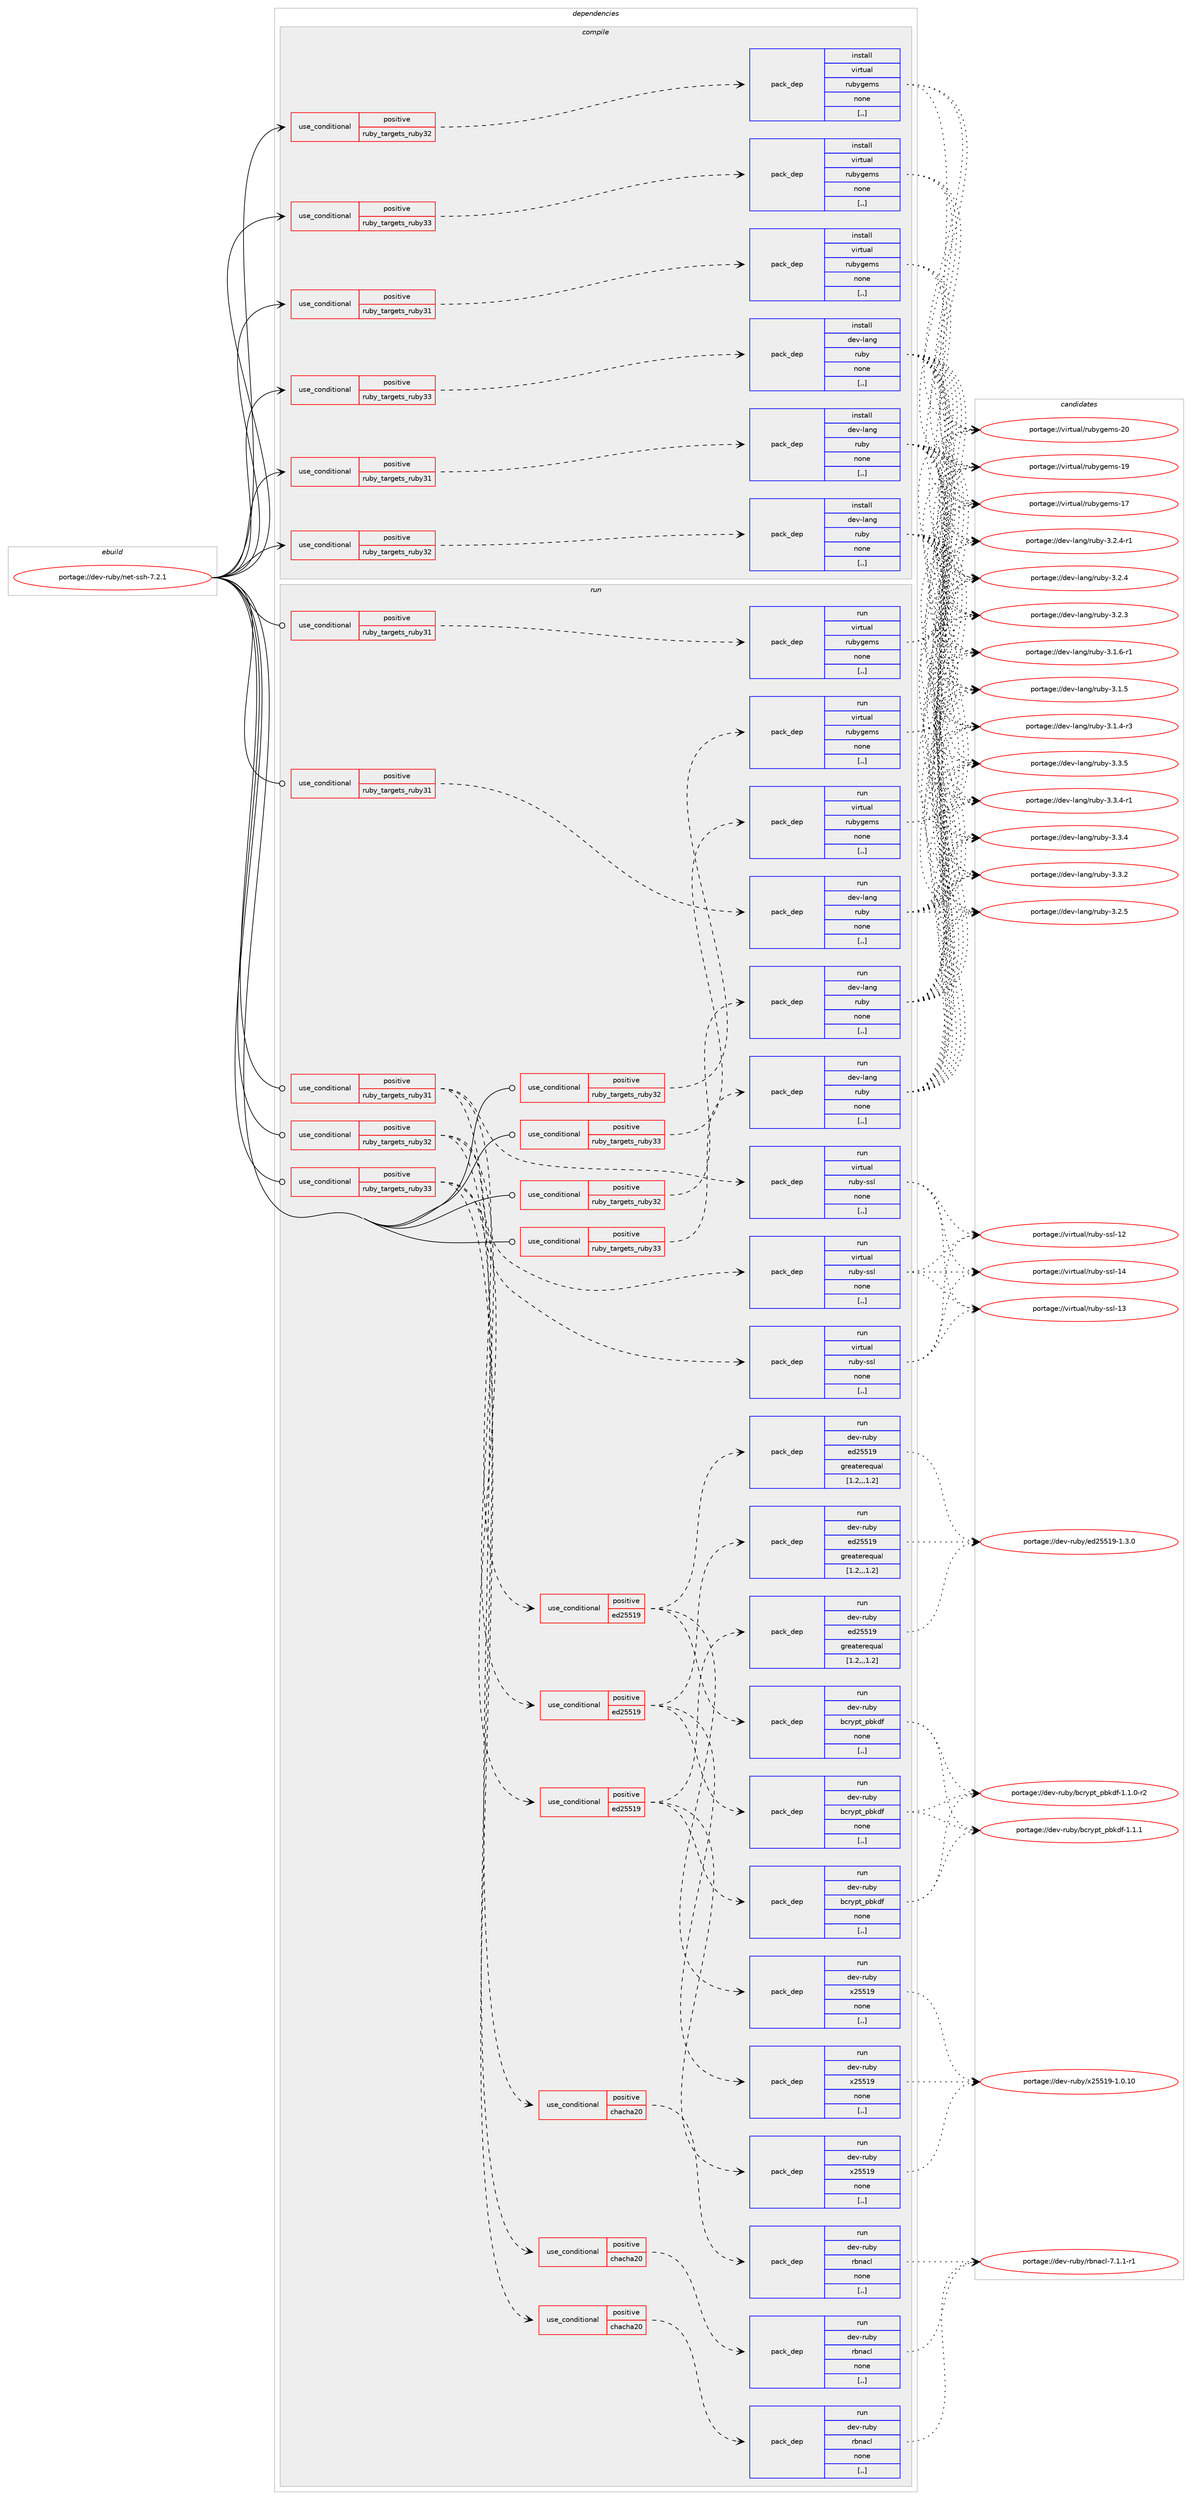 digraph prolog {

# *************
# Graph options
# *************

newrank=true;
concentrate=true;
compound=true;
graph [rankdir=LR,fontname=Helvetica,fontsize=10,ranksep=1.5];#, ranksep=2.5, nodesep=0.2];
edge  [arrowhead=vee];
node  [fontname=Helvetica,fontsize=10];

# **********
# The ebuild
# **********

subgraph cluster_leftcol {
color=gray;
label=<<i>ebuild</i>>;
id [label="portage://dev-ruby/net-ssh-7.2.1", color=red, width=4, href="../dev-ruby/net-ssh-7.2.1.svg"];
}

# ****************
# The dependencies
# ****************

subgraph cluster_midcol {
color=gray;
label=<<i>dependencies</i>>;
subgraph cluster_compile {
fillcolor="#eeeeee";
style=filled;
label=<<i>compile</i>>;
subgraph cond182827 {
dependency688634 [label=<<TABLE BORDER="0" CELLBORDER="1" CELLSPACING="0" CELLPADDING="4"><TR><TD ROWSPAN="3" CELLPADDING="10">use_conditional</TD></TR><TR><TD>positive</TD></TR><TR><TD>ruby_targets_ruby31</TD></TR></TABLE>>, shape=none, color=red];
subgraph pack500870 {
dependency688635 [label=<<TABLE BORDER="0" CELLBORDER="1" CELLSPACING="0" CELLPADDING="4" WIDTH="220"><TR><TD ROWSPAN="6" CELLPADDING="30">pack_dep</TD></TR><TR><TD WIDTH="110">install</TD></TR><TR><TD>dev-lang</TD></TR><TR><TD>ruby</TD></TR><TR><TD>none</TD></TR><TR><TD>[,,]</TD></TR></TABLE>>, shape=none, color=blue];
}
dependency688634:e -> dependency688635:w [weight=20,style="dashed",arrowhead="vee"];
}
id:e -> dependency688634:w [weight=20,style="solid",arrowhead="vee"];
subgraph cond182828 {
dependency688636 [label=<<TABLE BORDER="0" CELLBORDER="1" CELLSPACING="0" CELLPADDING="4"><TR><TD ROWSPAN="3" CELLPADDING="10">use_conditional</TD></TR><TR><TD>positive</TD></TR><TR><TD>ruby_targets_ruby31</TD></TR></TABLE>>, shape=none, color=red];
subgraph pack500871 {
dependency688637 [label=<<TABLE BORDER="0" CELLBORDER="1" CELLSPACING="0" CELLPADDING="4" WIDTH="220"><TR><TD ROWSPAN="6" CELLPADDING="30">pack_dep</TD></TR><TR><TD WIDTH="110">install</TD></TR><TR><TD>virtual</TD></TR><TR><TD>rubygems</TD></TR><TR><TD>none</TD></TR><TR><TD>[,,]</TD></TR></TABLE>>, shape=none, color=blue];
}
dependency688636:e -> dependency688637:w [weight=20,style="dashed",arrowhead="vee"];
}
id:e -> dependency688636:w [weight=20,style="solid",arrowhead="vee"];
subgraph cond182829 {
dependency688638 [label=<<TABLE BORDER="0" CELLBORDER="1" CELLSPACING="0" CELLPADDING="4"><TR><TD ROWSPAN="3" CELLPADDING="10">use_conditional</TD></TR><TR><TD>positive</TD></TR><TR><TD>ruby_targets_ruby32</TD></TR></TABLE>>, shape=none, color=red];
subgraph pack500872 {
dependency688639 [label=<<TABLE BORDER="0" CELLBORDER="1" CELLSPACING="0" CELLPADDING="4" WIDTH="220"><TR><TD ROWSPAN="6" CELLPADDING="30">pack_dep</TD></TR><TR><TD WIDTH="110">install</TD></TR><TR><TD>dev-lang</TD></TR><TR><TD>ruby</TD></TR><TR><TD>none</TD></TR><TR><TD>[,,]</TD></TR></TABLE>>, shape=none, color=blue];
}
dependency688638:e -> dependency688639:w [weight=20,style="dashed",arrowhead="vee"];
}
id:e -> dependency688638:w [weight=20,style="solid",arrowhead="vee"];
subgraph cond182830 {
dependency688640 [label=<<TABLE BORDER="0" CELLBORDER="1" CELLSPACING="0" CELLPADDING="4"><TR><TD ROWSPAN="3" CELLPADDING="10">use_conditional</TD></TR><TR><TD>positive</TD></TR><TR><TD>ruby_targets_ruby32</TD></TR></TABLE>>, shape=none, color=red];
subgraph pack500873 {
dependency688641 [label=<<TABLE BORDER="0" CELLBORDER="1" CELLSPACING="0" CELLPADDING="4" WIDTH="220"><TR><TD ROWSPAN="6" CELLPADDING="30">pack_dep</TD></TR><TR><TD WIDTH="110">install</TD></TR><TR><TD>virtual</TD></TR><TR><TD>rubygems</TD></TR><TR><TD>none</TD></TR><TR><TD>[,,]</TD></TR></TABLE>>, shape=none, color=blue];
}
dependency688640:e -> dependency688641:w [weight=20,style="dashed",arrowhead="vee"];
}
id:e -> dependency688640:w [weight=20,style="solid",arrowhead="vee"];
subgraph cond182831 {
dependency688642 [label=<<TABLE BORDER="0" CELLBORDER="1" CELLSPACING="0" CELLPADDING="4"><TR><TD ROWSPAN="3" CELLPADDING="10">use_conditional</TD></TR><TR><TD>positive</TD></TR><TR><TD>ruby_targets_ruby33</TD></TR></TABLE>>, shape=none, color=red];
subgraph pack500874 {
dependency688643 [label=<<TABLE BORDER="0" CELLBORDER="1" CELLSPACING="0" CELLPADDING="4" WIDTH="220"><TR><TD ROWSPAN="6" CELLPADDING="30">pack_dep</TD></TR><TR><TD WIDTH="110">install</TD></TR><TR><TD>dev-lang</TD></TR><TR><TD>ruby</TD></TR><TR><TD>none</TD></TR><TR><TD>[,,]</TD></TR></TABLE>>, shape=none, color=blue];
}
dependency688642:e -> dependency688643:w [weight=20,style="dashed",arrowhead="vee"];
}
id:e -> dependency688642:w [weight=20,style="solid",arrowhead="vee"];
subgraph cond182832 {
dependency688644 [label=<<TABLE BORDER="0" CELLBORDER="1" CELLSPACING="0" CELLPADDING="4"><TR><TD ROWSPAN="3" CELLPADDING="10">use_conditional</TD></TR><TR><TD>positive</TD></TR><TR><TD>ruby_targets_ruby33</TD></TR></TABLE>>, shape=none, color=red];
subgraph pack500875 {
dependency688645 [label=<<TABLE BORDER="0" CELLBORDER="1" CELLSPACING="0" CELLPADDING="4" WIDTH="220"><TR><TD ROWSPAN="6" CELLPADDING="30">pack_dep</TD></TR><TR><TD WIDTH="110">install</TD></TR><TR><TD>virtual</TD></TR><TR><TD>rubygems</TD></TR><TR><TD>none</TD></TR><TR><TD>[,,]</TD></TR></TABLE>>, shape=none, color=blue];
}
dependency688644:e -> dependency688645:w [weight=20,style="dashed",arrowhead="vee"];
}
id:e -> dependency688644:w [weight=20,style="solid",arrowhead="vee"];
}
subgraph cluster_compileandrun {
fillcolor="#eeeeee";
style=filled;
label=<<i>compile and run</i>>;
}
subgraph cluster_run {
fillcolor="#eeeeee";
style=filled;
label=<<i>run</i>>;
subgraph cond182833 {
dependency688646 [label=<<TABLE BORDER="0" CELLBORDER="1" CELLSPACING="0" CELLPADDING="4"><TR><TD ROWSPAN="3" CELLPADDING="10">use_conditional</TD></TR><TR><TD>positive</TD></TR><TR><TD>ruby_targets_ruby31</TD></TR></TABLE>>, shape=none, color=red];
subgraph pack500876 {
dependency688647 [label=<<TABLE BORDER="0" CELLBORDER="1" CELLSPACING="0" CELLPADDING="4" WIDTH="220"><TR><TD ROWSPAN="6" CELLPADDING="30">pack_dep</TD></TR><TR><TD WIDTH="110">run</TD></TR><TR><TD>dev-lang</TD></TR><TR><TD>ruby</TD></TR><TR><TD>none</TD></TR><TR><TD>[,,]</TD></TR></TABLE>>, shape=none, color=blue];
}
dependency688646:e -> dependency688647:w [weight=20,style="dashed",arrowhead="vee"];
}
id:e -> dependency688646:w [weight=20,style="solid",arrowhead="odot"];
subgraph cond182834 {
dependency688648 [label=<<TABLE BORDER="0" CELLBORDER="1" CELLSPACING="0" CELLPADDING="4"><TR><TD ROWSPAN="3" CELLPADDING="10">use_conditional</TD></TR><TR><TD>positive</TD></TR><TR><TD>ruby_targets_ruby31</TD></TR></TABLE>>, shape=none, color=red];
subgraph pack500877 {
dependency688649 [label=<<TABLE BORDER="0" CELLBORDER="1" CELLSPACING="0" CELLPADDING="4" WIDTH="220"><TR><TD ROWSPAN="6" CELLPADDING="30">pack_dep</TD></TR><TR><TD WIDTH="110">run</TD></TR><TR><TD>virtual</TD></TR><TR><TD>ruby-ssl</TD></TR><TR><TD>none</TD></TR><TR><TD>[,,]</TD></TR></TABLE>>, shape=none, color=blue];
}
dependency688648:e -> dependency688649:w [weight=20,style="dashed",arrowhead="vee"];
subgraph cond182835 {
dependency688650 [label=<<TABLE BORDER="0" CELLBORDER="1" CELLSPACING="0" CELLPADDING="4"><TR><TD ROWSPAN="3" CELLPADDING="10">use_conditional</TD></TR><TR><TD>positive</TD></TR><TR><TD>chacha20</TD></TR></TABLE>>, shape=none, color=red];
subgraph pack500878 {
dependency688651 [label=<<TABLE BORDER="0" CELLBORDER="1" CELLSPACING="0" CELLPADDING="4" WIDTH="220"><TR><TD ROWSPAN="6" CELLPADDING="30">pack_dep</TD></TR><TR><TD WIDTH="110">run</TD></TR><TR><TD>dev-ruby</TD></TR><TR><TD>rbnacl</TD></TR><TR><TD>none</TD></TR><TR><TD>[,,]</TD></TR></TABLE>>, shape=none, color=blue];
}
dependency688650:e -> dependency688651:w [weight=20,style="dashed",arrowhead="vee"];
}
dependency688648:e -> dependency688650:w [weight=20,style="dashed",arrowhead="vee"];
subgraph cond182836 {
dependency688652 [label=<<TABLE BORDER="0" CELLBORDER="1" CELLSPACING="0" CELLPADDING="4"><TR><TD ROWSPAN="3" CELLPADDING="10">use_conditional</TD></TR><TR><TD>positive</TD></TR><TR><TD>ed25519</TD></TR></TABLE>>, shape=none, color=red];
subgraph pack500879 {
dependency688653 [label=<<TABLE BORDER="0" CELLBORDER="1" CELLSPACING="0" CELLPADDING="4" WIDTH="220"><TR><TD ROWSPAN="6" CELLPADDING="30">pack_dep</TD></TR><TR><TD WIDTH="110">run</TD></TR><TR><TD>dev-ruby</TD></TR><TR><TD>ed25519</TD></TR><TR><TD>greaterequal</TD></TR><TR><TD>[1.2,,,1.2]</TD></TR></TABLE>>, shape=none, color=blue];
}
dependency688652:e -> dependency688653:w [weight=20,style="dashed",arrowhead="vee"];
subgraph pack500880 {
dependency688654 [label=<<TABLE BORDER="0" CELLBORDER="1" CELLSPACING="0" CELLPADDING="4" WIDTH="220"><TR><TD ROWSPAN="6" CELLPADDING="30">pack_dep</TD></TR><TR><TD WIDTH="110">run</TD></TR><TR><TD>dev-ruby</TD></TR><TR><TD>x25519</TD></TR><TR><TD>none</TD></TR><TR><TD>[,,]</TD></TR></TABLE>>, shape=none, color=blue];
}
dependency688652:e -> dependency688654:w [weight=20,style="dashed",arrowhead="vee"];
subgraph pack500881 {
dependency688655 [label=<<TABLE BORDER="0" CELLBORDER="1" CELLSPACING="0" CELLPADDING="4" WIDTH="220"><TR><TD ROWSPAN="6" CELLPADDING="30">pack_dep</TD></TR><TR><TD WIDTH="110">run</TD></TR><TR><TD>dev-ruby</TD></TR><TR><TD>bcrypt_pbkdf</TD></TR><TR><TD>none</TD></TR><TR><TD>[,,]</TD></TR></TABLE>>, shape=none, color=blue];
}
dependency688652:e -> dependency688655:w [weight=20,style="dashed",arrowhead="vee"];
}
dependency688648:e -> dependency688652:w [weight=20,style="dashed",arrowhead="vee"];
}
id:e -> dependency688648:w [weight=20,style="solid",arrowhead="odot"];
subgraph cond182837 {
dependency688656 [label=<<TABLE BORDER="0" CELLBORDER="1" CELLSPACING="0" CELLPADDING="4"><TR><TD ROWSPAN="3" CELLPADDING="10">use_conditional</TD></TR><TR><TD>positive</TD></TR><TR><TD>ruby_targets_ruby31</TD></TR></TABLE>>, shape=none, color=red];
subgraph pack500882 {
dependency688657 [label=<<TABLE BORDER="0" CELLBORDER="1" CELLSPACING="0" CELLPADDING="4" WIDTH="220"><TR><TD ROWSPAN="6" CELLPADDING="30">pack_dep</TD></TR><TR><TD WIDTH="110">run</TD></TR><TR><TD>virtual</TD></TR><TR><TD>rubygems</TD></TR><TR><TD>none</TD></TR><TR><TD>[,,]</TD></TR></TABLE>>, shape=none, color=blue];
}
dependency688656:e -> dependency688657:w [weight=20,style="dashed",arrowhead="vee"];
}
id:e -> dependency688656:w [weight=20,style="solid",arrowhead="odot"];
subgraph cond182838 {
dependency688658 [label=<<TABLE BORDER="0" CELLBORDER="1" CELLSPACING="0" CELLPADDING="4"><TR><TD ROWSPAN="3" CELLPADDING="10">use_conditional</TD></TR><TR><TD>positive</TD></TR><TR><TD>ruby_targets_ruby32</TD></TR></TABLE>>, shape=none, color=red];
subgraph pack500883 {
dependency688659 [label=<<TABLE BORDER="0" CELLBORDER="1" CELLSPACING="0" CELLPADDING="4" WIDTH="220"><TR><TD ROWSPAN="6" CELLPADDING="30">pack_dep</TD></TR><TR><TD WIDTH="110">run</TD></TR><TR><TD>dev-lang</TD></TR><TR><TD>ruby</TD></TR><TR><TD>none</TD></TR><TR><TD>[,,]</TD></TR></TABLE>>, shape=none, color=blue];
}
dependency688658:e -> dependency688659:w [weight=20,style="dashed",arrowhead="vee"];
}
id:e -> dependency688658:w [weight=20,style="solid",arrowhead="odot"];
subgraph cond182839 {
dependency688660 [label=<<TABLE BORDER="0" CELLBORDER="1" CELLSPACING="0" CELLPADDING="4"><TR><TD ROWSPAN="3" CELLPADDING="10">use_conditional</TD></TR><TR><TD>positive</TD></TR><TR><TD>ruby_targets_ruby32</TD></TR></TABLE>>, shape=none, color=red];
subgraph pack500884 {
dependency688661 [label=<<TABLE BORDER="0" CELLBORDER="1" CELLSPACING="0" CELLPADDING="4" WIDTH="220"><TR><TD ROWSPAN="6" CELLPADDING="30">pack_dep</TD></TR><TR><TD WIDTH="110">run</TD></TR><TR><TD>virtual</TD></TR><TR><TD>ruby-ssl</TD></TR><TR><TD>none</TD></TR><TR><TD>[,,]</TD></TR></TABLE>>, shape=none, color=blue];
}
dependency688660:e -> dependency688661:w [weight=20,style="dashed",arrowhead="vee"];
subgraph cond182840 {
dependency688662 [label=<<TABLE BORDER="0" CELLBORDER="1" CELLSPACING="0" CELLPADDING="4"><TR><TD ROWSPAN="3" CELLPADDING="10">use_conditional</TD></TR><TR><TD>positive</TD></TR><TR><TD>chacha20</TD></TR></TABLE>>, shape=none, color=red];
subgraph pack500885 {
dependency688663 [label=<<TABLE BORDER="0" CELLBORDER="1" CELLSPACING="0" CELLPADDING="4" WIDTH="220"><TR><TD ROWSPAN="6" CELLPADDING="30">pack_dep</TD></TR><TR><TD WIDTH="110">run</TD></TR><TR><TD>dev-ruby</TD></TR><TR><TD>rbnacl</TD></TR><TR><TD>none</TD></TR><TR><TD>[,,]</TD></TR></TABLE>>, shape=none, color=blue];
}
dependency688662:e -> dependency688663:w [weight=20,style="dashed",arrowhead="vee"];
}
dependency688660:e -> dependency688662:w [weight=20,style="dashed",arrowhead="vee"];
subgraph cond182841 {
dependency688664 [label=<<TABLE BORDER="0" CELLBORDER="1" CELLSPACING="0" CELLPADDING="4"><TR><TD ROWSPAN="3" CELLPADDING="10">use_conditional</TD></TR><TR><TD>positive</TD></TR><TR><TD>ed25519</TD></TR></TABLE>>, shape=none, color=red];
subgraph pack500886 {
dependency688665 [label=<<TABLE BORDER="0" CELLBORDER="1" CELLSPACING="0" CELLPADDING="4" WIDTH="220"><TR><TD ROWSPAN="6" CELLPADDING="30">pack_dep</TD></TR><TR><TD WIDTH="110">run</TD></TR><TR><TD>dev-ruby</TD></TR><TR><TD>ed25519</TD></TR><TR><TD>greaterequal</TD></TR><TR><TD>[1.2,,,1.2]</TD></TR></TABLE>>, shape=none, color=blue];
}
dependency688664:e -> dependency688665:w [weight=20,style="dashed",arrowhead="vee"];
subgraph pack500887 {
dependency688666 [label=<<TABLE BORDER="0" CELLBORDER="1" CELLSPACING="0" CELLPADDING="4" WIDTH="220"><TR><TD ROWSPAN="6" CELLPADDING="30">pack_dep</TD></TR><TR><TD WIDTH="110">run</TD></TR><TR><TD>dev-ruby</TD></TR><TR><TD>x25519</TD></TR><TR><TD>none</TD></TR><TR><TD>[,,]</TD></TR></TABLE>>, shape=none, color=blue];
}
dependency688664:e -> dependency688666:w [weight=20,style="dashed",arrowhead="vee"];
subgraph pack500888 {
dependency688667 [label=<<TABLE BORDER="0" CELLBORDER="1" CELLSPACING="0" CELLPADDING="4" WIDTH="220"><TR><TD ROWSPAN="6" CELLPADDING="30">pack_dep</TD></TR><TR><TD WIDTH="110">run</TD></TR><TR><TD>dev-ruby</TD></TR><TR><TD>bcrypt_pbkdf</TD></TR><TR><TD>none</TD></TR><TR><TD>[,,]</TD></TR></TABLE>>, shape=none, color=blue];
}
dependency688664:e -> dependency688667:w [weight=20,style="dashed",arrowhead="vee"];
}
dependency688660:e -> dependency688664:w [weight=20,style="dashed",arrowhead="vee"];
}
id:e -> dependency688660:w [weight=20,style="solid",arrowhead="odot"];
subgraph cond182842 {
dependency688668 [label=<<TABLE BORDER="0" CELLBORDER="1" CELLSPACING="0" CELLPADDING="4"><TR><TD ROWSPAN="3" CELLPADDING="10">use_conditional</TD></TR><TR><TD>positive</TD></TR><TR><TD>ruby_targets_ruby32</TD></TR></TABLE>>, shape=none, color=red];
subgraph pack500889 {
dependency688669 [label=<<TABLE BORDER="0" CELLBORDER="1" CELLSPACING="0" CELLPADDING="4" WIDTH="220"><TR><TD ROWSPAN="6" CELLPADDING="30">pack_dep</TD></TR><TR><TD WIDTH="110">run</TD></TR><TR><TD>virtual</TD></TR><TR><TD>rubygems</TD></TR><TR><TD>none</TD></TR><TR><TD>[,,]</TD></TR></TABLE>>, shape=none, color=blue];
}
dependency688668:e -> dependency688669:w [weight=20,style="dashed",arrowhead="vee"];
}
id:e -> dependency688668:w [weight=20,style="solid",arrowhead="odot"];
subgraph cond182843 {
dependency688670 [label=<<TABLE BORDER="0" CELLBORDER="1" CELLSPACING="0" CELLPADDING="4"><TR><TD ROWSPAN="3" CELLPADDING="10">use_conditional</TD></TR><TR><TD>positive</TD></TR><TR><TD>ruby_targets_ruby33</TD></TR></TABLE>>, shape=none, color=red];
subgraph pack500890 {
dependency688671 [label=<<TABLE BORDER="0" CELLBORDER="1" CELLSPACING="0" CELLPADDING="4" WIDTH="220"><TR><TD ROWSPAN="6" CELLPADDING="30">pack_dep</TD></TR><TR><TD WIDTH="110">run</TD></TR><TR><TD>dev-lang</TD></TR><TR><TD>ruby</TD></TR><TR><TD>none</TD></TR><TR><TD>[,,]</TD></TR></TABLE>>, shape=none, color=blue];
}
dependency688670:e -> dependency688671:w [weight=20,style="dashed",arrowhead="vee"];
}
id:e -> dependency688670:w [weight=20,style="solid",arrowhead="odot"];
subgraph cond182844 {
dependency688672 [label=<<TABLE BORDER="0" CELLBORDER="1" CELLSPACING="0" CELLPADDING="4"><TR><TD ROWSPAN="3" CELLPADDING="10">use_conditional</TD></TR><TR><TD>positive</TD></TR><TR><TD>ruby_targets_ruby33</TD></TR></TABLE>>, shape=none, color=red];
subgraph pack500891 {
dependency688673 [label=<<TABLE BORDER="0" CELLBORDER="1" CELLSPACING="0" CELLPADDING="4" WIDTH="220"><TR><TD ROWSPAN="6" CELLPADDING="30">pack_dep</TD></TR><TR><TD WIDTH="110">run</TD></TR><TR><TD>virtual</TD></TR><TR><TD>ruby-ssl</TD></TR><TR><TD>none</TD></TR><TR><TD>[,,]</TD></TR></TABLE>>, shape=none, color=blue];
}
dependency688672:e -> dependency688673:w [weight=20,style="dashed",arrowhead="vee"];
subgraph cond182845 {
dependency688674 [label=<<TABLE BORDER="0" CELLBORDER="1" CELLSPACING="0" CELLPADDING="4"><TR><TD ROWSPAN="3" CELLPADDING="10">use_conditional</TD></TR><TR><TD>positive</TD></TR><TR><TD>chacha20</TD></TR></TABLE>>, shape=none, color=red];
subgraph pack500892 {
dependency688675 [label=<<TABLE BORDER="0" CELLBORDER="1" CELLSPACING="0" CELLPADDING="4" WIDTH="220"><TR><TD ROWSPAN="6" CELLPADDING="30">pack_dep</TD></TR><TR><TD WIDTH="110">run</TD></TR><TR><TD>dev-ruby</TD></TR><TR><TD>rbnacl</TD></TR><TR><TD>none</TD></TR><TR><TD>[,,]</TD></TR></TABLE>>, shape=none, color=blue];
}
dependency688674:e -> dependency688675:w [weight=20,style="dashed",arrowhead="vee"];
}
dependency688672:e -> dependency688674:w [weight=20,style="dashed",arrowhead="vee"];
subgraph cond182846 {
dependency688676 [label=<<TABLE BORDER="0" CELLBORDER="1" CELLSPACING="0" CELLPADDING="4"><TR><TD ROWSPAN="3" CELLPADDING="10">use_conditional</TD></TR><TR><TD>positive</TD></TR><TR><TD>ed25519</TD></TR></TABLE>>, shape=none, color=red];
subgraph pack500893 {
dependency688677 [label=<<TABLE BORDER="0" CELLBORDER="1" CELLSPACING="0" CELLPADDING="4" WIDTH="220"><TR><TD ROWSPAN="6" CELLPADDING="30">pack_dep</TD></TR><TR><TD WIDTH="110">run</TD></TR><TR><TD>dev-ruby</TD></TR><TR><TD>ed25519</TD></TR><TR><TD>greaterequal</TD></TR><TR><TD>[1.2,,,1.2]</TD></TR></TABLE>>, shape=none, color=blue];
}
dependency688676:e -> dependency688677:w [weight=20,style="dashed",arrowhead="vee"];
subgraph pack500894 {
dependency688678 [label=<<TABLE BORDER="0" CELLBORDER="1" CELLSPACING="0" CELLPADDING="4" WIDTH="220"><TR><TD ROWSPAN="6" CELLPADDING="30">pack_dep</TD></TR><TR><TD WIDTH="110">run</TD></TR><TR><TD>dev-ruby</TD></TR><TR><TD>x25519</TD></TR><TR><TD>none</TD></TR><TR><TD>[,,]</TD></TR></TABLE>>, shape=none, color=blue];
}
dependency688676:e -> dependency688678:w [weight=20,style="dashed",arrowhead="vee"];
subgraph pack500895 {
dependency688679 [label=<<TABLE BORDER="0" CELLBORDER="1" CELLSPACING="0" CELLPADDING="4" WIDTH="220"><TR><TD ROWSPAN="6" CELLPADDING="30">pack_dep</TD></TR><TR><TD WIDTH="110">run</TD></TR><TR><TD>dev-ruby</TD></TR><TR><TD>bcrypt_pbkdf</TD></TR><TR><TD>none</TD></TR><TR><TD>[,,]</TD></TR></TABLE>>, shape=none, color=blue];
}
dependency688676:e -> dependency688679:w [weight=20,style="dashed",arrowhead="vee"];
}
dependency688672:e -> dependency688676:w [weight=20,style="dashed",arrowhead="vee"];
}
id:e -> dependency688672:w [weight=20,style="solid",arrowhead="odot"];
subgraph cond182847 {
dependency688680 [label=<<TABLE BORDER="0" CELLBORDER="1" CELLSPACING="0" CELLPADDING="4"><TR><TD ROWSPAN="3" CELLPADDING="10">use_conditional</TD></TR><TR><TD>positive</TD></TR><TR><TD>ruby_targets_ruby33</TD></TR></TABLE>>, shape=none, color=red];
subgraph pack500896 {
dependency688681 [label=<<TABLE BORDER="0" CELLBORDER="1" CELLSPACING="0" CELLPADDING="4" WIDTH="220"><TR><TD ROWSPAN="6" CELLPADDING="30">pack_dep</TD></TR><TR><TD WIDTH="110">run</TD></TR><TR><TD>virtual</TD></TR><TR><TD>rubygems</TD></TR><TR><TD>none</TD></TR><TR><TD>[,,]</TD></TR></TABLE>>, shape=none, color=blue];
}
dependency688680:e -> dependency688681:w [weight=20,style="dashed",arrowhead="vee"];
}
id:e -> dependency688680:w [weight=20,style="solid",arrowhead="odot"];
}
}

# **************
# The candidates
# **************

subgraph cluster_choices {
rank=same;
color=gray;
label=<<i>candidates</i>>;

subgraph choice500870 {
color=black;
nodesep=1;
choice10010111845108971101034711411798121455146514653 [label="portage://dev-lang/ruby-3.3.5", color=red, width=4,href="../dev-lang/ruby-3.3.5.svg"];
choice100101118451089711010347114117981214551465146524511449 [label="portage://dev-lang/ruby-3.3.4-r1", color=red, width=4,href="../dev-lang/ruby-3.3.4-r1.svg"];
choice10010111845108971101034711411798121455146514652 [label="portage://dev-lang/ruby-3.3.4", color=red, width=4,href="../dev-lang/ruby-3.3.4.svg"];
choice10010111845108971101034711411798121455146514650 [label="portage://dev-lang/ruby-3.3.2", color=red, width=4,href="../dev-lang/ruby-3.3.2.svg"];
choice10010111845108971101034711411798121455146504653 [label="portage://dev-lang/ruby-3.2.5", color=red, width=4,href="../dev-lang/ruby-3.2.5.svg"];
choice100101118451089711010347114117981214551465046524511449 [label="portage://dev-lang/ruby-3.2.4-r1", color=red, width=4,href="../dev-lang/ruby-3.2.4-r1.svg"];
choice10010111845108971101034711411798121455146504652 [label="portage://dev-lang/ruby-3.2.4", color=red, width=4,href="../dev-lang/ruby-3.2.4.svg"];
choice10010111845108971101034711411798121455146504651 [label="portage://dev-lang/ruby-3.2.3", color=red, width=4,href="../dev-lang/ruby-3.2.3.svg"];
choice100101118451089711010347114117981214551464946544511449 [label="portage://dev-lang/ruby-3.1.6-r1", color=red, width=4,href="../dev-lang/ruby-3.1.6-r1.svg"];
choice10010111845108971101034711411798121455146494653 [label="portage://dev-lang/ruby-3.1.5", color=red, width=4,href="../dev-lang/ruby-3.1.5.svg"];
choice100101118451089711010347114117981214551464946524511451 [label="portage://dev-lang/ruby-3.1.4-r3", color=red, width=4,href="../dev-lang/ruby-3.1.4-r3.svg"];
dependency688635:e -> choice10010111845108971101034711411798121455146514653:w [style=dotted,weight="100"];
dependency688635:e -> choice100101118451089711010347114117981214551465146524511449:w [style=dotted,weight="100"];
dependency688635:e -> choice10010111845108971101034711411798121455146514652:w [style=dotted,weight="100"];
dependency688635:e -> choice10010111845108971101034711411798121455146514650:w [style=dotted,weight="100"];
dependency688635:e -> choice10010111845108971101034711411798121455146504653:w [style=dotted,weight="100"];
dependency688635:e -> choice100101118451089711010347114117981214551465046524511449:w [style=dotted,weight="100"];
dependency688635:e -> choice10010111845108971101034711411798121455146504652:w [style=dotted,weight="100"];
dependency688635:e -> choice10010111845108971101034711411798121455146504651:w [style=dotted,weight="100"];
dependency688635:e -> choice100101118451089711010347114117981214551464946544511449:w [style=dotted,weight="100"];
dependency688635:e -> choice10010111845108971101034711411798121455146494653:w [style=dotted,weight="100"];
dependency688635:e -> choice100101118451089711010347114117981214551464946524511451:w [style=dotted,weight="100"];
}
subgraph choice500871 {
color=black;
nodesep=1;
choice118105114116117971084711411798121103101109115455048 [label="portage://virtual/rubygems-20", color=red, width=4,href="../virtual/rubygems-20.svg"];
choice118105114116117971084711411798121103101109115454957 [label="portage://virtual/rubygems-19", color=red, width=4,href="../virtual/rubygems-19.svg"];
choice118105114116117971084711411798121103101109115454955 [label="portage://virtual/rubygems-17", color=red, width=4,href="../virtual/rubygems-17.svg"];
dependency688637:e -> choice118105114116117971084711411798121103101109115455048:w [style=dotted,weight="100"];
dependency688637:e -> choice118105114116117971084711411798121103101109115454957:w [style=dotted,weight="100"];
dependency688637:e -> choice118105114116117971084711411798121103101109115454955:w [style=dotted,weight="100"];
}
subgraph choice500872 {
color=black;
nodesep=1;
choice10010111845108971101034711411798121455146514653 [label="portage://dev-lang/ruby-3.3.5", color=red, width=4,href="../dev-lang/ruby-3.3.5.svg"];
choice100101118451089711010347114117981214551465146524511449 [label="portage://dev-lang/ruby-3.3.4-r1", color=red, width=4,href="../dev-lang/ruby-3.3.4-r1.svg"];
choice10010111845108971101034711411798121455146514652 [label="portage://dev-lang/ruby-3.3.4", color=red, width=4,href="../dev-lang/ruby-3.3.4.svg"];
choice10010111845108971101034711411798121455146514650 [label="portage://dev-lang/ruby-3.3.2", color=red, width=4,href="../dev-lang/ruby-3.3.2.svg"];
choice10010111845108971101034711411798121455146504653 [label="portage://dev-lang/ruby-3.2.5", color=red, width=4,href="../dev-lang/ruby-3.2.5.svg"];
choice100101118451089711010347114117981214551465046524511449 [label="portage://dev-lang/ruby-3.2.4-r1", color=red, width=4,href="../dev-lang/ruby-3.2.4-r1.svg"];
choice10010111845108971101034711411798121455146504652 [label="portage://dev-lang/ruby-3.2.4", color=red, width=4,href="../dev-lang/ruby-3.2.4.svg"];
choice10010111845108971101034711411798121455146504651 [label="portage://dev-lang/ruby-3.2.3", color=red, width=4,href="../dev-lang/ruby-3.2.3.svg"];
choice100101118451089711010347114117981214551464946544511449 [label="portage://dev-lang/ruby-3.1.6-r1", color=red, width=4,href="../dev-lang/ruby-3.1.6-r1.svg"];
choice10010111845108971101034711411798121455146494653 [label="portage://dev-lang/ruby-3.1.5", color=red, width=4,href="../dev-lang/ruby-3.1.5.svg"];
choice100101118451089711010347114117981214551464946524511451 [label="portage://dev-lang/ruby-3.1.4-r3", color=red, width=4,href="../dev-lang/ruby-3.1.4-r3.svg"];
dependency688639:e -> choice10010111845108971101034711411798121455146514653:w [style=dotted,weight="100"];
dependency688639:e -> choice100101118451089711010347114117981214551465146524511449:w [style=dotted,weight="100"];
dependency688639:e -> choice10010111845108971101034711411798121455146514652:w [style=dotted,weight="100"];
dependency688639:e -> choice10010111845108971101034711411798121455146514650:w [style=dotted,weight="100"];
dependency688639:e -> choice10010111845108971101034711411798121455146504653:w [style=dotted,weight="100"];
dependency688639:e -> choice100101118451089711010347114117981214551465046524511449:w [style=dotted,weight="100"];
dependency688639:e -> choice10010111845108971101034711411798121455146504652:w [style=dotted,weight="100"];
dependency688639:e -> choice10010111845108971101034711411798121455146504651:w [style=dotted,weight="100"];
dependency688639:e -> choice100101118451089711010347114117981214551464946544511449:w [style=dotted,weight="100"];
dependency688639:e -> choice10010111845108971101034711411798121455146494653:w [style=dotted,weight="100"];
dependency688639:e -> choice100101118451089711010347114117981214551464946524511451:w [style=dotted,weight="100"];
}
subgraph choice500873 {
color=black;
nodesep=1;
choice118105114116117971084711411798121103101109115455048 [label="portage://virtual/rubygems-20", color=red, width=4,href="../virtual/rubygems-20.svg"];
choice118105114116117971084711411798121103101109115454957 [label="portage://virtual/rubygems-19", color=red, width=4,href="../virtual/rubygems-19.svg"];
choice118105114116117971084711411798121103101109115454955 [label="portage://virtual/rubygems-17", color=red, width=4,href="../virtual/rubygems-17.svg"];
dependency688641:e -> choice118105114116117971084711411798121103101109115455048:w [style=dotted,weight="100"];
dependency688641:e -> choice118105114116117971084711411798121103101109115454957:w [style=dotted,weight="100"];
dependency688641:e -> choice118105114116117971084711411798121103101109115454955:w [style=dotted,weight="100"];
}
subgraph choice500874 {
color=black;
nodesep=1;
choice10010111845108971101034711411798121455146514653 [label="portage://dev-lang/ruby-3.3.5", color=red, width=4,href="../dev-lang/ruby-3.3.5.svg"];
choice100101118451089711010347114117981214551465146524511449 [label="portage://dev-lang/ruby-3.3.4-r1", color=red, width=4,href="../dev-lang/ruby-3.3.4-r1.svg"];
choice10010111845108971101034711411798121455146514652 [label="portage://dev-lang/ruby-3.3.4", color=red, width=4,href="../dev-lang/ruby-3.3.4.svg"];
choice10010111845108971101034711411798121455146514650 [label="portage://dev-lang/ruby-3.3.2", color=red, width=4,href="../dev-lang/ruby-3.3.2.svg"];
choice10010111845108971101034711411798121455146504653 [label="portage://dev-lang/ruby-3.2.5", color=red, width=4,href="../dev-lang/ruby-3.2.5.svg"];
choice100101118451089711010347114117981214551465046524511449 [label="portage://dev-lang/ruby-3.2.4-r1", color=red, width=4,href="../dev-lang/ruby-3.2.4-r1.svg"];
choice10010111845108971101034711411798121455146504652 [label="portage://dev-lang/ruby-3.2.4", color=red, width=4,href="../dev-lang/ruby-3.2.4.svg"];
choice10010111845108971101034711411798121455146504651 [label="portage://dev-lang/ruby-3.2.3", color=red, width=4,href="../dev-lang/ruby-3.2.3.svg"];
choice100101118451089711010347114117981214551464946544511449 [label="portage://dev-lang/ruby-3.1.6-r1", color=red, width=4,href="../dev-lang/ruby-3.1.6-r1.svg"];
choice10010111845108971101034711411798121455146494653 [label="portage://dev-lang/ruby-3.1.5", color=red, width=4,href="../dev-lang/ruby-3.1.5.svg"];
choice100101118451089711010347114117981214551464946524511451 [label="portage://dev-lang/ruby-3.1.4-r3", color=red, width=4,href="../dev-lang/ruby-3.1.4-r3.svg"];
dependency688643:e -> choice10010111845108971101034711411798121455146514653:w [style=dotted,weight="100"];
dependency688643:e -> choice100101118451089711010347114117981214551465146524511449:w [style=dotted,weight="100"];
dependency688643:e -> choice10010111845108971101034711411798121455146514652:w [style=dotted,weight="100"];
dependency688643:e -> choice10010111845108971101034711411798121455146514650:w [style=dotted,weight="100"];
dependency688643:e -> choice10010111845108971101034711411798121455146504653:w [style=dotted,weight="100"];
dependency688643:e -> choice100101118451089711010347114117981214551465046524511449:w [style=dotted,weight="100"];
dependency688643:e -> choice10010111845108971101034711411798121455146504652:w [style=dotted,weight="100"];
dependency688643:e -> choice10010111845108971101034711411798121455146504651:w [style=dotted,weight="100"];
dependency688643:e -> choice100101118451089711010347114117981214551464946544511449:w [style=dotted,weight="100"];
dependency688643:e -> choice10010111845108971101034711411798121455146494653:w [style=dotted,weight="100"];
dependency688643:e -> choice100101118451089711010347114117981214551464946524511451:w [style=dotted,weight="100"];
}
subgraph choice500875 {
color=black;
nodesep=1;
choice118105114116117971084711411798121103101109115455048 [label="portage://virtual/rubygems-20", color=red, width=4,href="../virtual/rubygems-20.svg"];
choice118105114116117971084711411798121103101109115454957 [label="portage://virtual/rubygems-19", color=red, width=4,href="../virtual/rubygems-19.svg"];
choice118105114116117971084711411798121103101109115454955 [label="portage://virtual/rubygems-17", color=red, width=4,href="../virtual/rubygems-17.svg"];
dependency688645:e -> choice118105114116117971084711411798121103101109115455048:w [style=dotted,weight="100"];
dependency688645:e -> choice118105114116117971084711411798121103101109115454957:w [style=dotted,weight="100"];
dependency688645:e -> choice118105114116117971084711411798121103101109115454955:w [style=dotted,weight="100"];
}
subgraph choice500876 {
color=black;
nodesep=1;
choice10010111845108971101034711411798121455146514653 [label="portage://dev-lang/ruby-3.3.5", color=red, width=4,href="../dev-lang/ruby-3.3.5.svg"];
choice100101118451089711010347114117981214551465146524511449 [label="portage://dev-lang/ruby-3.3.4-r1", color=red, width=4,href="../dev-lang/ruby-3.3.4-r1.svg"];
choice10010111845108971101034711411798121455146514652 [label="portage://dev-lang/ruby-3.3.4", color=red, width=4,href="../dev-lang/ruby-3.3.4.svg"];
choice10010111845108971101034711411798121455146514650 [label="portage://dev-lang/ruby-3.3.2", color=red, width=4,href="../dev-lang/ruby-3.3.2.svg"];
choice10010111845108971101034711411798121455146504653 [label="portage://dev-lang/ruby-3.2.5", color=red, width=4,href="../dev-lang/ruby-3.2.5.svg"];
choice100101118451089711010347114117981214551465046524511449 [label="portage://dev-lang/ruby-3.2.4-r1", color=red, width=4,href="../dev-lang/ruby-3.2.4-r1.svg"];
choice10010111845108971101034711411798121455146504652 [label="portage://dev-lang/ruby-3.2.4", color=red, width=4,href="../dev-lang/ruby-3.2.4.svg"];
choice10010111845108971101034711411798121455146504651 [label="portage://dev-lang/ruby-3.2.3", color=red, width=4,href="../dev-lang/ruby-3.2.3.svg"];
choice100101118451089711010347114117981214551464946544511449 [label="portage://dev-lang/ruby-3.1.6-r1", color=red, width=4,href="../dev-lang/ruby-3.1.6-r1.svg"];
choice10010111845108971101034711411798121455146494653 [label="portage://dev-lang/ruby-3.1.5", color=red, width=4,href="../dev-lang/ruby-3.1.5.svg"];
choice100101118451089711010347114117981214551464946524511451 [label="portage://dev-lang/ruby-3.1.4-r3", color=red, width=4,href="../dev-lang/ruby-3.1.4-r3.svg"];
dependency688647:e -> choice10010111845108971101034711411798121455146514653:w [style=dotted,weight="100"];
dependency688647:e -> choice100101118451089711010347114117981214551465146524511449:w [style=dotted,weight="100"];
dependency688647:e -> choice10010111845108971101034711411798121455146514652:w [style=dotted,weight="100"];
dependency688647:e -> choice10010111845108971101034711411798121455146514650:w [style=dotted,weight="100"];
dependency688647:e -> choice10010111845108971101034711411798121455146504653:w [style=dotted,weight="100"];
dependency688647:e -> choice100101118451089711010347114117981214551465046524511449:w [style=dotted,weight="100"];
dependency688647:e -> choice10010111845108971101034711411798121455146504652:w [style=dotted,weight="100"];
dependency688647:e -> choice10010111845108971101034711411798121455146504651:w [style=dotted,weight="100"];
dependency688647:e -> choice100101118451089711010347114117981214551464946544511449:w [style=dotted,weight="100"];
dependency688647:e -> choice10010111845108971101034711411798121455146494653:w [style=dotted,weight="100"];
dependency688647:e -> choice100101118451089711010347114117981214551464946524511451:w [style=dotted,weight="100"];
}
subgraph choice500877 {
color=black;
nodesep=1;
choice11810511411611797108471141179812145115115108454952 [label="portage://virtual/ruby-ssl-14", color=red, width=4,href="../virtual/ruby-ssl-14.svg"];
choice11810511411611797108471141179812145115115108454951 [label="portage://virtual/ruby-ssl-13", color=red, width=4,href="../virtual/ruby-ssl-13.svg"];
choice11810511411611797108471141179812145115115108454950 [label="portage://virtual/ruby-ssl-12", color=red, width=4,href="../virtual/ruby-ssl-12.svg"];
dependency688649:e -> choice11810511411611797108471141179812145115115108454952:w [style=dotted,weight="100"];
dependency688649:e -> choice11810511411611797108471141179812145115115108454951:w [style=dotted,weight="100"];
dependency688649:e -> choice11810511411611797108471141179812145115115108454950:w [style=dotted,weight="100"];
}
subgraph choice500878 {
color=black;
nodesep=1;
choice1001011184511411798121471149811097991084555464946494511449 [label="portage://dev-ruby/rbnacl-7.1.1-r1", color=red, width=4,href="../dev-ruby/rbnacl-7.1.1-r1.svg"];
dependency688651:e -> choice1001011184511411798121471149811097991084555464946494511449:w [style=dotted,weight="100"];
}
subgraph choice500879 {
color=black;
nodesep=1;
choice1001011184511411798121471011005053534957454946514648 [label="portage://dev-ruby/ed25519-1.3.0", color=red, width=4,href="../dev-ruby/ed25519-1.3.0.svg"];
dependency688653:e -> choice1001011184511411798121471011005053534957454946514648:w [style=dotted,weight="100"];
}
subgraph choice500880 {
color=black;
nodesep=1;
choice100101118451141179812147120505353495745494648464948 [label="portage://dev-ruby/x25519-1.0.10", color=red, width=4,href="../dev-ruby/x25519-1.0.10.svg"];
dependency688654:e -> choice100101118451141179812147120505353495745494648464948:w [style=dotted,weight="100"];
}
subgraph choice500881 {
color=black;
nodesep=1;
choice10010111845114117981214798991141211121169511298107100102454946494649 [label="portage://dev-ruby/bcrypt_pbkdf-1.1.1", color=red, width=4,href="../dev-ruby/bcrypt_pbkdf-1.1.1.svg"];
choice100101118451141179812147989911412111211695112981071001024549464946484511450 [label="portage://dev-ruby/bcrypt_pbkdf-1.1.0-r2", color=red, width=4,href="../dev-ruby/bcrypt_pbkdf-1.1.0-r2.svg"];
dependency688655:e -> choice10010111845114117981214798991141211121169511298107100102454946494649:w [style=dotted,weight="100"];
dependency688655:e -> choice100101118451141179812147989911412111211695112981071001024549464946484511450:w [style=dotted,weight="100"];
}
subgraph choice500882 {
color=black;
nodesep=1;
choice118105114116117971084711411798121103101109115455048 [label="portage://virtual/rubygems-20", color=red, width=4,href="../virtual/rubygems-20.svg"];
choice118105114116117971084711411798121103101109115454957 [label="portage://virtual/rubygems-19", color=red, width=4,href="../virtual/rubygems-19.svg"];
choice118105114116117971084711411798121103101109115454955 [label="portage://virtual/rubygems-17", color=red, width=4,href="../virtual/rubygems-17.svg"];
dependency688657:e -> choice118105114116117971084711411798121103101109115455048:w [style=dotted,weight="100"];
dependency688657:e -> choice118105114116117971084711411798121103101109115454957:w [style=dotted,weight="100"];
dependency688657:e -> choice118105114116117971084711411798121103101109115454955:w [style=dotted,weight="100"];
}
subgraph choice500883 {
color=black;
nodesep=1;
choice10010111845108971101034711411798121455146514653 [label="portage://dev-lang/ruby-3.3.5", color=red, width=4,href="../dev-lang/ruby-3.3.5.svg"];
choice100101118451089711010347114117981214551465146524511449 [label="portage://dev-lang/ruby-3.3.4-r1", color=red, width=4,href="../dev-lang/ruby-3.3.4-r1.svg"];
choice10010111845108971101034711411798121455146514652 [label="portage://dev-lang/ruby-3.3.4", color=red, width=4,href="../dev-lang/ruby-3.3.4.svg"];
choice10010111845108971101034711411798121455146514650 [label="portage://dev-lang/ruby-3.3.2", color=red, width=4,href="../dev-lang/ruby-3.3.2.svg"];
choice10010111845108971101034711411798121455146504653 [label="portage://dev-lang/ruby-3.2.5", color=red, width=4,href="../dev-lang/ruby-3.2.5.svg"];
choice100101118451089711010347114117981214551465046524511449 [label="portage://dev-lang/ruby-3.2.4-r1", color=red, width=4,href="../dev-lang/ruby-3.2.4-r1.svg"];
choice10010111845108971101034711411798121455146504652 [label="portage://dev-lang/ruby-3.2.4", color=red, width=4,href="../dev-lang/ruby-3.2.4.svg"];
choice10010111845108971101034711411798121455146504651 [label="portage://dev-lang/ruby-3.2.3", color=red, width=4,href="../dev-lang/ruby-3.2.3.svg"];
choice100101118451089711010347114117981214551464946544511449 [label="portage://dev-lang/ruby-3.1.6-r1", color=red, width=4,href="../dev-lang/ruby-3.1.6-r1.svg"];
choice10010111845108971101034711411798121455146494653 [label="portage://dev-lang/ruby-3.1.5", color=red, width=4,href="../dev-lang/ruby-3.1.5.svg"];
choice100101118451089711010347114117981214551464946524511451 [label="portage://dev-lang/ruby-3.1.4-r3", color=red, width=4,href="../dev-lang/ruby-3.1.4-r3.svg"];
dependency688659:e -> choice10010111845108971101034711411798121455146514653:w [style=dotted,weight="100"];
dependency688659:e -> choice100101118451089711010347114117981214551465146524511449:w [style=dotted,weight="100"];
dependency688659:e -> choice10010111845108971101034711411798121455146514652:w [style=dotted,weight="100"];
dependency688659:e -> choice10010111845108971101034711411798121455146514650:w [style=dotted,weight="100"];
dependency688659:e -> choice10010111845108971101034711411798121455146504653:w [style=dotted,weight="100"];
dependency688659:e -> choice100101118451089711010347114117981214551465046524511449:w [style=dotted,weight="100"];
dependency688659:e -> choice10010111845108971101034711411798121455146504652:w [style=dotted,weight="100"];
dependency688659:e -> choice10010111845108971101034711411798121455146504651:w [style=dotted,weight="100"];
dependency688659:e -> choice100101118451089711010347114117981214551464946544511449:w [style=dotted,weight="100"];
dependency688659:e -> choice10010111845108971101034711411798121455146494653:w [style=dotted,weight="100"];
dependency688659:e -> choice100101118451089711010347114117981214551464946524511451:w [style=dotted,weight="100"];
}
subgraph choice500884 {
color=black;
nodesep=1;
choice11810511411611797108471141179812145115115108454952 [label="portage://virtual/ruby-ssl-14", color=red, width=4,href="../virtual/ruby-ssl-14.svg"];
choice11810511411611797108471141179812145115115108454951 [label="portage://virtual/ruby-ssl-13", color=red, width=4,href="../virtual/ruby-ssl-13.svg"];
choice11810511411611797108471141179812145115115108454950 [label="portage://virtual/ruby-ssl-12", color=red, width=4,href="../virtual/ruby-ssl-12.svg"];
dependency688661:e -> choice11810511411611797108471141179812145115115108454952:w [style=dotted,weight="100"];
dependency688661:e -> choice11810511411611797108471141179812145115115108454951:w [style=dotted,weight="100"];
dependency688661:e -> choice11810511411611797108471141179812145115115108454950:w [style=dotted,weight="100"];
}
subgraph choice500885 {
color=black;
nodesep=1;
choice1001011184511411798121471149811097991084555464946494511449 [label="portage://dev-ruby/rbnacl-7.1.1-r1", color=red, width=4,href="../dev-ruby/rbnacl-7.1.1-r1.svg"];
dependency688663:e -> choice1001011184511411798121471149811097991084555464946494511449:w [style=dotted,weight="100"];
}
subgraph choice500886 {
color=black;
nodesep=1;
choice1001011184511411798121471011005053534957454946514648 [label="portage://dev-ruby/ed25519-1.3.0", color=red, width=4,href="../dev-ruby/ed25519-1.3.0.svg"];
dependency688665:e -> choice1001011184511411798121471011005053534957454946514648:w [style=dotted,weight="100"];
}
subgraph choice500887 {
color=black;
nodesep=1;
choice100101118451141179812147120505353495745494648464948 [label="portage://dev-ruby/x25519-1.0.10", color=red, width=4,href="../dev-ruby/x25519-1.0.10.svg"];
dependency688666:e -> choice100101118451141179812147120505353495745494648464948:w [style=dotted,weight="100"];
}
subgraph choice500888 {
color=black;
nodesep=1;
choice10010111845114117981214798991141211121169511298107100102454946494649 [label="portage://dev-ruby/bcrypt_pbkdf-1.1.1", color=red, width=4,href="../dev-ruby/bcrypt_pbkdf-1.1.1.svg"];
choice100101118451141179812147989911412111211695112981071001024549464946484511450 [label="portage://dev-ruby/bcrypt_pbkdf-1.1.0-r2", color=red, width=4,href="../dev-ruby/bcrypt_pbkdf-1.1.0-r2.svg"];
dependency688667:e -> choice10010111845114117981214798991141211121169511298107100102454946494649:w [style=dotted,weight="100"];
dependency688667:e -> choice100101118451141179812147989911412111211695112981071001024549464946484511450:w [style=dotted,weight="100"];
}
subgraph choice500889 {
color=black;
nodesep=1;
choice118105114116117971084711411798121103101109115455048 [label="portage://virtual/rubygems-20", color=red, width=4,href="../virtual/rubygems-20.svg"];
choice118105114116117971084711411798121103101109115454957 [label="portage://virtual/rubygems-19", color=red, width=4,href="../virtual/rubygems-19.svg"];
choice118105114116117971084711411798121103101109115454955 [label="portage://virtual/rubygems-17", color=red, width=4,href="../virtual/rubygems-17.svg"];
dependency688669:e -> choice118105114116117971084711411798121103101109115455048:w [style=dotted,weight="100"];
dependency688669:e -> choice118105114116117971084711411798121103101109115454957:w [style=dotted,weight="100"];
dependency688669:e -> choice118105114116117971084711411798121103101109115454955:w [style=dotted,weight="100"];
}
subgraph choice500890 {
color=black;
nodesep=1;
choice10010111845108971101034711411798121455146514653 [label="portage://dev-lang/ruby-3.3.5", color=red, width=4,href="../dev-lang/ruby-3.3.5.svg"];
choice100101118451089711010347114117981214551465146524511449 [label="portage://dev-lang/ruby-3.3.4-r1", color=red, width=4,href="../dev-lang/ruby-3.3.4-r1.svg"];
choice10010111845108971101034711411798121455146514652 [label="portage://dev-lang/ruby-3.3.4", color=red, width=4,href="../dev-lang/ruby-3.3.4.svg"];
choice10010111845108971101034711411798121455146514650 [label="portage://dev-lang/ruby-3.3.2", color=red, width=4,href="../dev-lang/ruby-3.3.2.svg"];
choice10010111845108971101034711411798121455146504653 [label="portage://dev-lang/ruby-3.2.5", color=red, width=4,href="../dev-lang/ruby-3.2.5.svg"];
choice100101118451089711010347114117981214551465046524511449 [label="portage://dev-lang/ruby-3.2.4-r1", color=red, width=4,href="../dev-lang/ruby-3.2.4-r1.svg"];
choice10010111845108971101034711411798121455146504652 [label="portage://dev-lang/ruby-3.2.4", color=red, width=4,href="../dev-lang/ruby-3.2.4.svg"];
choice10010111845108971101034711411798121455146504651 [label="portage://dev-lang/ruby-3.2.3", color=red, width=4,href="../dev-lang/ruby-3.2.3.svg"];
choice100101118451089711010347114117981214551464946544511449 [label="portage://dev-lang/ruby-3.1.6-r1", color=red, width=4,href="../dev-lang/ruby-3.1.6-r1.svg"];
choice10010111845108971101034711411798121455146494653 [label="portage://dev-lang/ruby-3.1.5", color=red, width=4,href="../dev-lang/ruby-3.1.5.svg"];
choice100101118451089711010347114117981214551464946524511451 [label="portage://dev-lang/ruby-3.1.4-r3", color=red, width=4,href="../dev-lang/ruby-3.1.4-r3.svg"];
dependency688671:e -> choice10010111845108971101034711411798121455146514653:w [style=dotted,weight="100"];
dependency688671:e -> choice100101118451089711010347114117981214551465146524511449:w [style=dotted,weight="100"];
dependency688671:e -> choice10010111845108971101034711411798121455146514652:w [style=dotted,weight="100"];
dependency688671:e -> choice10010111845108971101034711411798121455146514650:w [style=dotted,weight="100"];
dependency688671:e -> choice10010111845108971101034711411798121455146504653:w [style=dotted,weight="100"];
dependency688671:e -> choice100101118451089711010347114117981214551465046524511449:w [style=dotted,weight="100"];
dependency688671:e -> choice10010111845108971101034711411798121455146504652:w [style=dotted,weight="100"];
dependency688671:e -> choice10010111845108971101034711411798121455146504651:w [style=dotted,weight="100"];
dependency688671:e -> choice100101118451089711010347114117981214551464946544511449:w [style=dotted,weight="100"];
dependency688671:e -> choice10010111845108971101034711411798121455146494653:w [style=dotted,weight="100"];
dependency688671:e -> choice100101118451089711010347114117981214551464946524511451:w [style=dotted,weight="100"];
}
subgraph choice500891 {
color=black;
nodesep=1;
choice11810511411611797108471141179812145115115108454952 [label="portage://virtual/ruby-ssl-14", color=red, width=4,href="../virtual/ruby-ssl-14.svg"];
choice11810511411611797108471141179812145115115108454951 [label="portage://virtual/ruby-ssl-13", color=red, width=4,href="../virtual/ruby-ssl-13.svg"];
choice11810511411611797108471141179812145115115108454950 [label="portage://virtual/ruby-ssl-12", color=red, width=4,href="../virtual/ruby-ssl-12.svg"];
dependency688673:e -> choice11810511411611797108471141179812145115115108454952:w [style=dotted,weight="100"];
dependency688673:e -> choice11810511411611797108471141179812145115115108454951:w [style=dotted,weight="100"];
dependency688673:e -> choice11810511411611797108471141179812145115115108454950:w [style=dotted,weight="100"];
}
subgraph choice500892 {
color=black;
nodesep=1;
choice1001011184511411798121471149811097991084555464946494511449 [label="portage://dev-ruby/rbnacl-7.1.1-r1", color=red, width=4,href="../dev-ruby/rbnacl-7.1.1-r1.svg"];
dependency688675:e -> choice1001011184511411798121471149811097991084555464946494511449:w [style=dotted,weight="100"];
}
subgraph choice500893 {
color=black;
nodesep=1;
choice1001011184511411798121471011005053534957454946514648 [label="portage://dev-ruby/ed25519-1.3.0", color=red, width=4,href="../dev-ruby/ed25519-1.3.0.svg"];
dependency688677:e -> choice1001011184511411798121471011005053534957454946514648:w [style=dotted,weight="100"];
}
subgraph choice500894 {
color=black;
nodesep=1;
choice100101118451141179812147120505353495745494648464948 [label="portage://dev-ruby/x25519-1.0.10", color=red, width=4,href="../dev-ruby/x25519-1.0.10.svg"];
dependency688678:e -> choice100101118451141179812147120505353495745494648464948:w [style=dotted,weight="100"];
}
subgraph choice500895 {
color=black;
nodesep=1;
choice10010111845114117981214798991141211121169511298107100102454946494649 [label="portage://dev-ruby/bcrypt_pbkdf-1.1.1", color=red, width=4,href="../dev-ruby/bcrypt_pbkdf-1.1.1.svg"];
choice100101118451141179812147989911412111211695112981071001024549464946484511450 [label="portage://dev-ruby/bcrypt_pbkdf-1.1.0-r2", color=red, width=4,href="../dev-ruby/bcrypt_pbkdf-1.1.0-r2.svg"];
dependency688679:e -> choice10010111845114117981214798991141211121169511298107100102454946494649:w [style=dotted,weight="100"];
dependency688679:e -> choice100101118451141179812147989911412111211695112981071001024549464946484511450:w [style=dotted,weight="100"];
}
subgraph choice500896 {
color=black;
nodesep=1;
choice118105114116117971084711411798121103101109115455048 [label="portage://virtual/rubygems-20", color=red, width=4,href="../virtual/rubygems-20.svg"];
choice118105114116117971084711411798121103101109115454957 [label="portage://virtual/rubygems-19", color=red, width=4,href="../virtual/rubygems-19.svg"];
choice118105114116117971084711411798121103101109115454955 [label="portage://virtual/rubygems-17", color=red, width=4,href="../virtual/rubygems-17.svg"];
dependency688681:e -> choice118105114116117971084711411798121103101109115455048:w [style=dotted,weight="100"];
dependency688681:e -> choice118105114116117971084711411798121103101109115454957:w [style=dotted,weight="100"];
dependency688681:e -> choice118105114116117971084711411798121103101109115454955:w [style=dotted,weight="100"];
}
}

}
